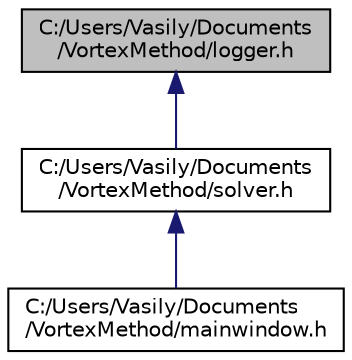 digraph "C:/Users/Vasily/Documents/VortexMethod/logger.h"
{
  edge [fontname="Helvetica",fontsize="10",labelfontname="Helvetica",labelfontsize="10"];
  node [fontname="Helvetica",fontsize="10",shape=record];
  Node21 [label="C:/Users/Vasily/Documents\l/VortexMethod/logger.h",height=0.2,width=0.4,color="black", fillcolor="grey75", style="filled", fontcolor="black"];
  Node21 -> Node22 [dir="back",color="midnightblue",fontsize="10",style="solid",fontname="Helvetica"];
  Node22 [label="C:/Users/Vasily/Documents\l/VortexMethod/solver.h",height=0.2,width=0.4,color="black", fillcolor="white", style="filled",URL="$solver_8h_source.html"];
  Node22 -> Node23 [dir="back",color="midnightblue",fontsize="10",style="solid",fontname="Helvetica"];
  Node23 [label="C:/Users/Vasily/Documents\l/VortexMethod/mainwindow.h",height=0.2,width=0.4,color="black", fillcolor="white", style="filled",URL="$mainwindow_8h_source.html"];
}
